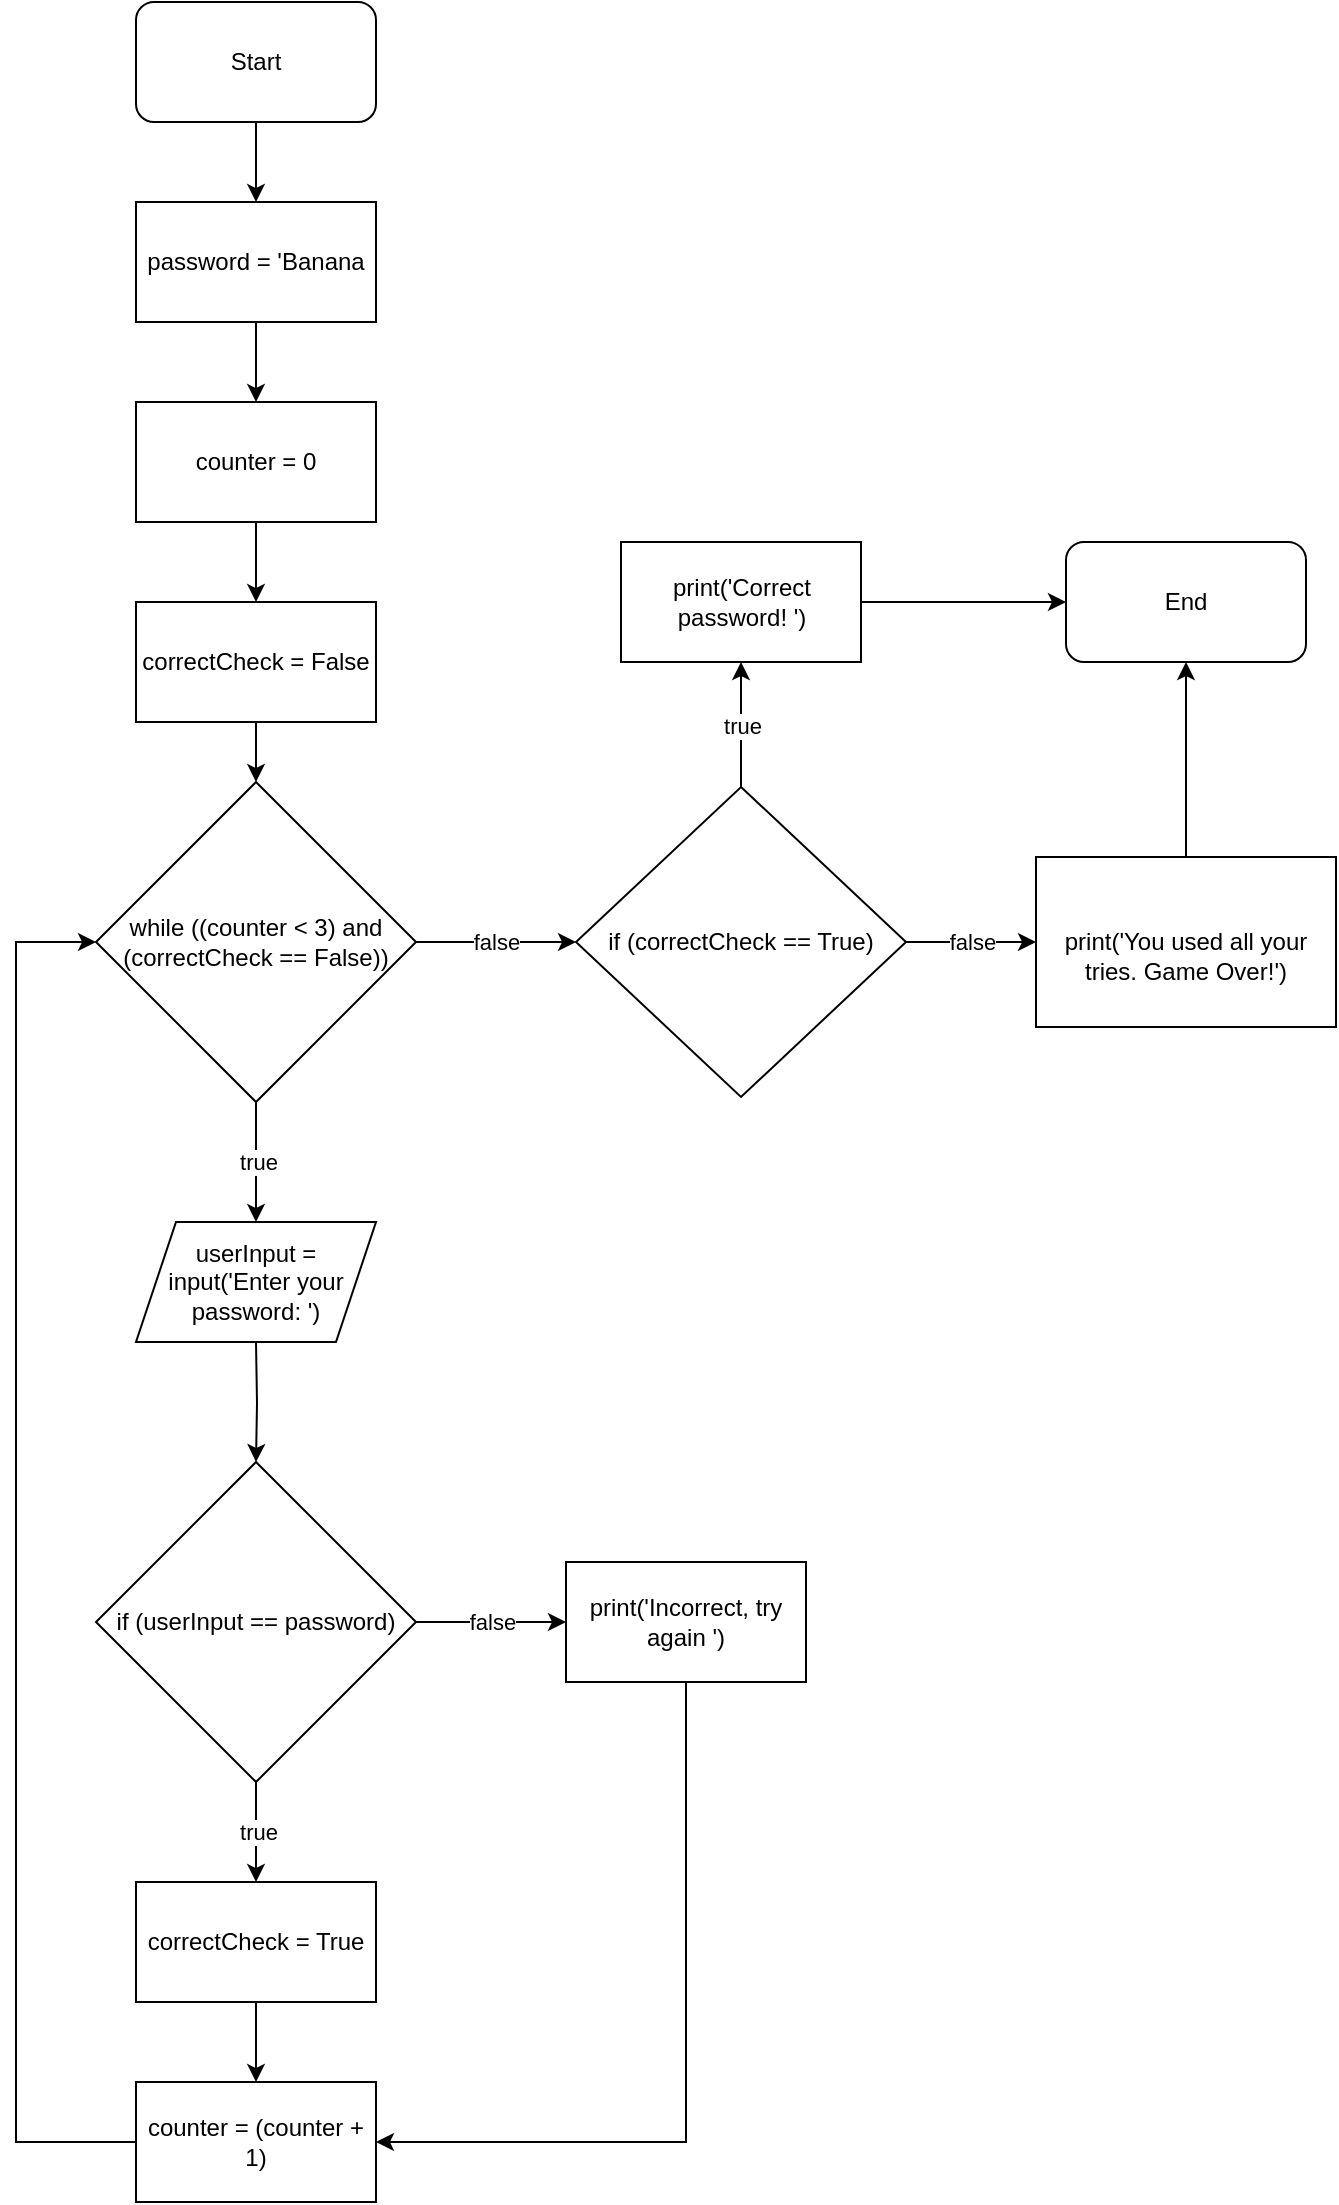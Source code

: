<mxfile version="21.7.4" type="device">
  <diagram name="Page-1" id="KX2nUUPIr62F4fqyjSt9">
    <mxGraphModel dx="1229" dy="539" grid="1" gridSize="10" guides="1" tooltips="1" connect="1" arrows="1" fold="1" page="1" pageScale="1" pageWidth="850" pageHeight="1100" math="0" shadow="0">
      <root>
        <mxCell id="0" />
        <mxCell id="1" parent="0" />
        <mxCell id="tpeHLbeyVTgynvqw5VP7-13" style="edgeStyle=orthogonalEdgeStyle;rounded=0;orthogonalLoop=1;jettySize=auto;html=1;exitX=0.5;exitY=1;exitDx=0;exitDy=0;entryX=0.5;entryY=0;entryDx=0;entryDy=0;" edge="1" parent="1" source="tpeHLbeyVTgynvqw5VP7-1" target="tpeHLbeyVTgynvqw5VP7-2">
          <mxGeometry relative="1" as="geometry" />
        </mxCell>
        <mxCell id="tpeHLbeyVTgynvqw5VP7-1" value="Start" style="rounded=1;whiteSpace=wrap;html=1;" vertex="1" parent="1">
          <mxGeometry x="150" y="60" width="120" height="60" as="geometry" />
        </mxCell>
        <mxCell id="tpeHLbeyVTgynvqw5VP7-14" style="edgeStyle=orthogonalEdgeStyle;rounded=0;orthogonalLoop=1;jettySize=auto;html=1;exitX=0.5;exitY=1;exitDx=0;exitDy=0;entryX=0.5;entryY=0;entryDx=0;entryDy=0;" edge="1" parent="1" source="tpeHLbeyVTgynvqw5VP7-2" target="tpeHLbeyVTgynvqw5VP7-3">
          <mxGeometry relative="1" as="geometry" />
        </mxCell>
        <mxCell id="tpeHLbeyVTgynvqw5VP7-2" value="password = &#39;Banana" style="rounded=0;whiteSpace=wrap;html=1;" vertex="1" parent="1">
          <mxGeometry x="150" y="160" width="120" height="60" as="geometry" />
        </mxCell>
        <mxCell id="tpeHLbeyVTgynvqw5VP7-15" style="edgeStyle=orthogonalEdgeStyle;rounded=0;orthogonalLoop=1;jettySize=auto;html=1;exitX=0.5;exitY=1;exitDx=0;exitDy=0;entryX=0.5;entryY=0;entryDx=0;entryDy=0;" edge="1" parent="1" source="tpeHLbeyVTgynvqw5VP7-3" target="tpeHLbeyVTgynvqw5VP7-5">
          <mxGeometry relative="1" as="geometry" />
        </mxCell>
        <mxCell id="tpeHLbeyVTgynvqw5VP7-3" value="counter = 0" style="rounded=0;whiteSpace=wrap;html=1;" vertex="1" parent="1">
          <mxGeometry x="150" y="260" width="120" height="60" as="geometry" />
        </mxCell>
        <mxCell id="tpeHLbeyVTgynvqw5VP7-16" style="edgeStyle=orthogonalEdgeStyle;rounded=0;orthogonalLoop=1;jettySize=auto;html=1;exitX=0.5;exitY=1;exitDx=0;exitDy=0;entryX=0.5;entryY=0;entryDx=0;entryDy=0;" edge="1" parent="1" source="tpeHLbeyVTgynvqw5VP7-5" target="tpeHLbeyVTgynvqw5VP7-6">
          <mxGeometry relative="1" as="geometry" />
        </mxCell>
        <mxCell id="tpeHLbeyVTgynvqw5VP7-5" value="correctCheck = False" style="rounded=0;whiteSpace=wrap;html=1;" vertex="1" parent="1">
          <mxGeometry x="150" y="360" width="120" height="60" as="geometry" />
        </mxCell>
        <mxCell id="tpeHLbeyVTgynvqw5VP7-10" value="false" style="edgeStyle=orthogonalEdgeStyle;rounded=0;orthogonalLoop=1;jettySize=auto;html=1;exitX=1;exitY=0.5;exitDx=0;exitDy=0;entryX=0;entryY=0.5;entryDx=0;entryDy=0;" edge="1" parent="1" source="tpeHLbeyVTgynvqw5VP7-6" target="tpeHLbeyVTgynvqw5VP7-7">
          <mxGeometry relative="1" as="geometry" />
        </mxCell>
        <mxCell id="tpeHLbeyVTgynvqw5VP7-17" value="true" style="edgeStyle=orthogonalEdgeStyle;rounded=0;orthogonalLoop=1;jettySize=auto;html=1;exitX=0.5;exitY=1;exitDx=0;exitDy=0;" edge="1" parent="1" source="tpeHLbeyVTgynvqw5VP7-6">
          <mxGeometry relative="1" as="geometry">
            <mxPoint x="210" y="670" as="targetPoint" />
          </mxGeometry>
        </mxCell>
        <mxCell id="tpeHLbeyVTgynvqw5VP7-6" value="while ((counter &amp;lt; 3) and (correctCheck == False))" style="rhombus;whiteSpace=wrap;html=1;" vertex="1" parent="1">
          <mxGeometry x="130" y="450" width="160" height="160" as="geometry" />
        </mxCell>
        <mxCell id="tpeHLbeyVTgynvqw5VP7-9" value="false" style="edgeStyle=orthogonalEdgeStyle;rounded=0;orthogonalLoop=1;jettySize=auto;html=1;exitX=1;exitY=0.5;exitDx=0;exitDy=0;entryX=0;entryY=0.5;entryDx=0;entryDy=0;" edge="1" parent="1" source="tpeHLbeyVTgynvqw5VP7-7" target="tpeHLbeyVTgynvqw5VP7-8">
          <mxGeometry relative="1" as="geometry" />
        </mxCell>
        <mxCell id="tpeHLbeyVTgynvqw5VP7-11" value="true" style="edgeStyle=orthogonalEdgeStyle;rounded=0;orthogonalLoop=1;jettySize=auto;html=1;exitX=0.5;exitY=0;exitDx=0;exitDy=0;" edge="1" parent="1" source="tpeHLbeyVTgynvqw5VP7-7">
          <mxGeometry relative="1" as="geometry">
            <mxPoint x="452.5" y="390.0" as="targetPoint" />
          </mxGeometry>
        </mxCell>
        <mxCell id="tpeHLbeyVTgynvqw5VP7-7" value="if (correctCheck == True)" style="rhombus;whiteSpace=wrap;html=1;" vertex="1" parent="1">
          <mxGeometry x="370" y="452.5" width="165" height="155" as="geometry" />
        </mxCell>
        <mxCell id="tpeHLbeyVTgynvqw5VP7-35" style="edgeStyle=orthogonalEdgeStyle;rounded=0;orthogonalLoop=1;jettySize=auto;html=1;exitX=0.5;exitY=0;exitDx=0;exitDy=0;entryX=0.5;entryY=1;entryDx=0;entryDy=0;" edge="1" parent="1" source="tpeHLbeyVTgynvqw5VP7-8" target="tpeHLbeyVTgynvqw5VP7-33">
          <mxGeometry relative="1" as="geometry" />
        </mxCell>
        <mxCell id="tpeHLbeyVTgynvqw5VP7-8" value="&lt;br&gt;print(&#39;You used all your tries. Game Over!&#39;)" style="rounded=0;whiteSpace=wrap;html=1;" vertex="1" parent="1">
          <mxGeometry x="600" y="487.5" width="150" height="85" as="geometry" />
        </mxCell>
        <mxCell id="tpeHLbeyVTgynvqw5VP7-34" style="edgeStyle=orthogonalEdgeStyle;rounded=0;orthogonalLoop=1;jettySize=auto;html=1;exitX=1;exitY=0.5;exitDx=0;exitDy=0;entryX=0;entryY=0.5;entryDx=0;entryDy=0;" edge="1" parent="1" source="tpeHLbeyVTgynvqw5VP7-12" target="tpeHLbeyVTgynvqw5VP7-33">
          <mxGeometry relative="1" as="geometry" />
        </mxCell>
        <mxCell id="tpeHLbeyVTgynvqw5VP7-12" value="print(&#39;Correct password! &#39;)" style="rounded=0;whiteSpace=wrap;html=1;" vertex="1" parent="1">
          <mxGeometry x="392.5" y="330" width="120" height="60" as="geometry" />
        </mxCell>
        <mxCell id="tpeHLbeyVTgynvqw5VP7-21" style="edgeStyle=orthogonalEdgeStyle;rounded=0;orthogonalLoop=1;jettySize=auto;html=1;exitX=0.5;exitY=1;exitDx=0;exitDy=0;entryX=0.5;entryY=0;entryDx=0;entryDy=0;" edge="1" parent="1" target="tpeHLbeyVTgynvqw5VP7-20">
          <mxGeometry relative="1" as="geometry">
            <mxPoint x="210" y="730" as="sourcePoint" />
          </mxGeometry>
        </mxCell>
        <mxCell id="tpeHLbeyVTgynvqw5VP7-23" value="false" style="edgeStyle=orthogonalEdgeStyle;rounded=0;orthogonalLoop=1;jettySize=auto;html=1;exitX=1;exitY=0.5;exitDx=0;exitDy=0;entryX=0;entryY=0.5;entryDx=0;entryDy=0;" edge="1" parent="1" source="tpeHLbeyVTgynvqw5VP7-20" target="tpeHLbeyVTgynvqw5VP7-22">
          <mxGeometry relative="1" as="geometry" />
        </mxCell>
        <mxCell id="tpeHLbeyVTgynvqw5VP7-24" value="true" style="edgeStyle=orthogonalEdgeStyle;rounded=0;orthogonalLoop=1;jettySize=auto;html=1;exitX=0.5;exitY=1;exitDx=0;exitDy=0;" edge="1" parent="1" source="tpeHLbeyVTgynvqw5VP7-20">
          <mxGeometry relative="1" as="geometry">
            <mxPoint x="210" y="1000" as="targetPoint" />
          </mxGeometry>
        </mxCell>
        <mxCell id="tpeHLbeyVTgynvqw5VP7-20" value="if (userInput == password)" style="rhombus;whiteSpace=wrap;html=1;" vertex="1" parent="1">
          <mxGeometry x="130" y="790" width="160" height="160" as="geometry" />
        </mxCell>
        <mxCell id="tpeHLbeyVTgynvqw5VP7-29" style="edgeStyle=orthogonalEdgeStyle;rounded=0;orthogonalLoop=1;jettySize=auto;html=1;exitX=0.5;exitY=1;exitDx=0;exitDy=0;entryX=1;entryY=0.5;entryDx=0;entryDy=0;" edge="1" parent="1" source="tpeHLbeyVTgynvqw5VP7-22" target="tpeHLbeyVTgynvqw5VP7-27">
          <mxGeometry relative="1" as="geometry" />
        </mxCell>
        <mxCell id="tpeHLbeyVTgynvqw5VP7-22" value="print(&#39;Incorrect, try again &#39;)" style="rounded=0;whiteSpace=wrap;html=1;" vertex="1" parent="1">
          <mxGeometry x="365" y="840" width="120" height="60" as="geometry" />
        </mxCell>
        <mxCell id="tpeHLbeyVTgynvqw5VP7-28" style="edgeStyle=orthogonalEdgeStyle;rounded=0;orthogonalLoop=1;jettySize=auto;html=1;exitX=0.5;exitY=1;exitDx=0;exitDy=0;entryX=0.5;entryY=0;entryDx=0;entryDy=0;" edge="1" parent="1" source="tpeHLbeyVTgynvqw5VP7-25" target="tpeHLbeyVTgynvqw5VP7-27">
          <mxGeometry relative="1" as="geometry" />
        </mxCell>
        <mxCell id="tpeHLbeyVTgynvqw5VP7-25" value="correctCheck = True" style="rounded=0;whiteSpace=wrap;html=1;" vertex="1" parent="1">
          <mxGeometry x="150" y="1000" width="120" height="60" as="geometry" />
        </mxCell>
        <mxCell id="tpeHLbeyVTgynvqw5VP7-30" style="edgeStyle=orthogonalEdgeStyle;rounded=0;orthogonalLoop=1;jettySize=auto;html=1;exitX=0;exitY=0.5;exitDx=0;exitDy=0;entryX=0;entryY=0.5;entryDx=0;entryDy=0;" edge="1" parent="1" source="tpeHLbeyVTgynvqw5VP7-27" target="tpeHLbeyVTgynvqw5VP7-6">
          <mxGeometry relative="1" as="geometry">
            <Array as="points">
              <mxPoint x="90" y="1130" />
              <mxPoint x="90" y="530" />
            </Array>
          </mxGeometry>
        </mxCell>
        <mxCell id="tpeHLbeyVTgynvqw5VP7-27" value="counter = (counter + 1)" style="rounded=0;whiteSpace=wrap;html=1;" vertex="1" parent="1">
          <mxGeometry x="150" y="1100" width="120" height="60" as="geometry" />
        </mxCell>
        <mxCell id="tpeHLbeyVTgynvqw5VP7-33" value="End" style="rounded=1;whiteSpace=wrap;html=1;" vertex="1" parent="1">
          <mxGeometry x="615" y="330" width="120" height="60" as="geometry" />
        </mxCell>
        <mxCell id="tpeHLbeyVTgynvqw5VP7-36" value="userInput = input(&#39;Enter your password: &#39;)" style="shape=parallelogram;perimeter=parallelogramPerimeter;whiteSpace=wrap;html=1;fixedSize=1;" vertex="1" parent="1">
          <mxGeometry x="150" y="670" width="120" height="60" as="geometry" />
        </mxCell>
      </root>
    </mxGraphModel>
  </diagram>
</mxfile>
